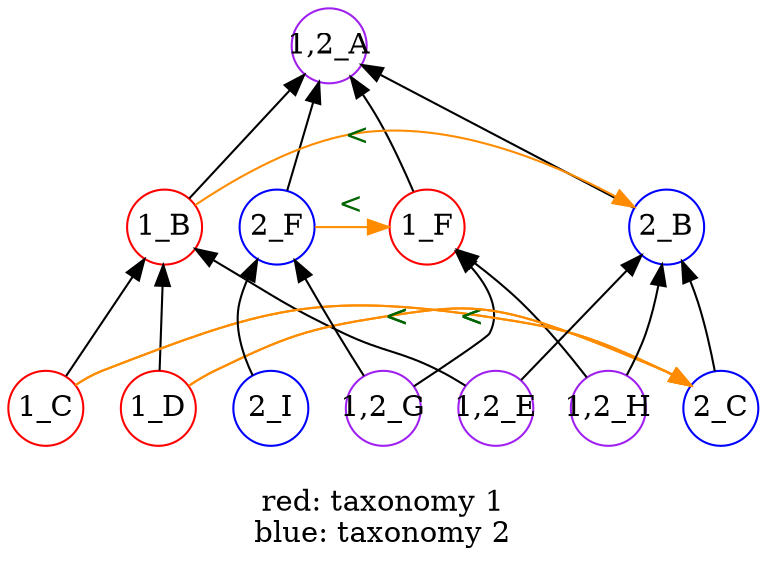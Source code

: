 digraph foo {

rankdir = TD

node [color = purple, style = solid, shape = circle, fixedsize = true]
"1,2_A";
"1,2_E";
"1,2_G";
"1,2_H";

node [color = red, style = solid, shape = circle, fixedsize = true]
edge [dir = back, concentrate = true]
"1,2_A" -> {"1_B" "1_F" }
{rank = same; "1_B" "1_F" }
"1_B" -> {"1_C" "1_D" "1,2_E" }
{rank = same; "1_C" "1_D" "1,2_E" }
"1_F" -> {"1,2_G" "1,2_H" }
{rank = same; "1,2_G" "1,2_H" }

node [color = blue, style = solid, shape = circle, fixedsize = true]
"1,2_A" -> {"2_B" "2_F" }
{rank = same; "2_B" "2_F" }
"2_B" -> {"2_C" "1,2_H" "1,2_E" }
{rank = same; "2_C" "1,2_H" "1,2_E" }
"2_F" -> {"1,2_G" "2_I" }
{rank = same; "1,2_G" "2_I" }

{rank = same; "1_B" "2_B" }
{rank = same; "1_F" "2_F" }

"1_C" -> "2_C" [dir = forward, color = darkorange, label = "<", fontcolor = darkgreen]
"1_D" -> "2_C" [dir = forward, color = darkorange, label = "<", fontcolor = darkgreen]
"1_F" -> "2_B" [dir = none, color = navy, label = overlaps, fontcolor = navy, style = invis]
"1_B" -> "2_B" [dir = forward, color = darkorange, label = "<", fontcolor = darkgreen]
"2_F" -> "1_F" [dir = forward, color = darkorange, label = "<", fontcolor = darkgreen]
"1_C" -> "2_C" [dir = forward, color = darkorange, label = "<", fontcolor = darkgreen]
"1_D" -> "2_C" [dir = forward, color = darkorange, label = "<", fontcolor = darkgreen]
graph [label = "\nred: taxonomy 1\nblue: taxonomy 2\n"]
}
